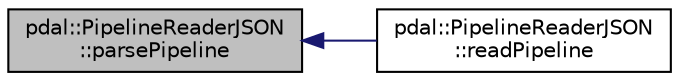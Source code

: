 digraph "pdal::PipelineReaderJSON::parsePipeline"
{
  edge [fontname="Helvetica",fontsize="10",labelfontname="Helvetica",labelfontsize="10"];
  node [fontname="Helvetica",fontsize="10",shape=record];
  rankdir="LR";
  Node1 [label="pdal::PipelineReaderJSON\l::parsePipeline",height=0.2,width=0.4,color="black", fillcolor="grey75", style="filled", fontcolor="black"];
  Node1 -> Node2 [dir="back",color="midnightblue",fontsize="10",style="solid",fontname="Helvetica"];
  Node2 [label="pdal::PipelineReaderJSON\l::readPipeline",height=0.2,width=0.4,color="black", fillcolor="white", style="filled",URL="$classpdal_1_1PipelineReaderJSON.html#a712d3ed4bde00fdf2a043be6f7c0374f"];
}
